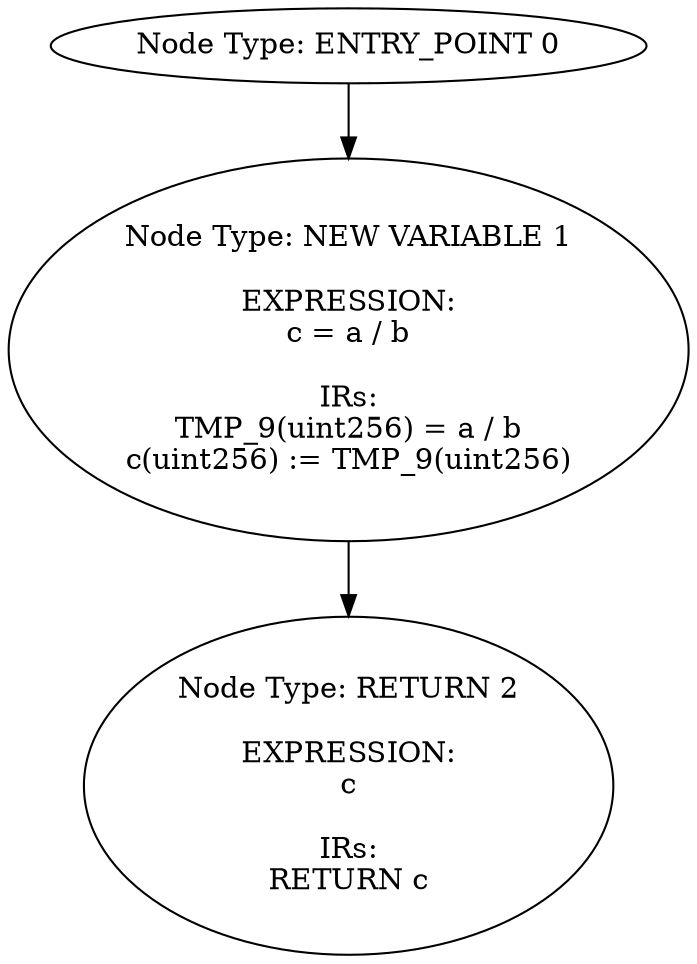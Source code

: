 digraph{
0[label="Node Type: ENTRY_POINT 0
"];
0->1;
1[label="Node Type: NEW VARIABLE 1

EXPRESSION:
c = a / b

IRs:
TMP_9(uint256) = a / b
c(uint256) := TMP_9(uint256)"];
1->2;
2[label="Node Type: RETURN 2

EXPRESSION:
c

IRs:
RETURN c"];
}
